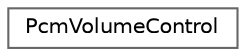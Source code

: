 digraph "类继承关系图"
{
 // LATEX_PDF_SIZE
  bgcolor="transparent";
  edge [fontname=Helvetica,fontsize=10,labelfontname=Helvetica,labelfontsize=10];
  node [fontname=Helvetica,fontsize=10,shape=box,height=0.2,width=0.4];
  rankdir="LR";
  Node0 [id="Node000000",label="PcmVolumeControl",height=0.2,width=0.4,color="grey40", fillcolor="white", style="filled",URL="$class_pcm_volume_control.html",tooltip="PCM 音量控制类"];
}
